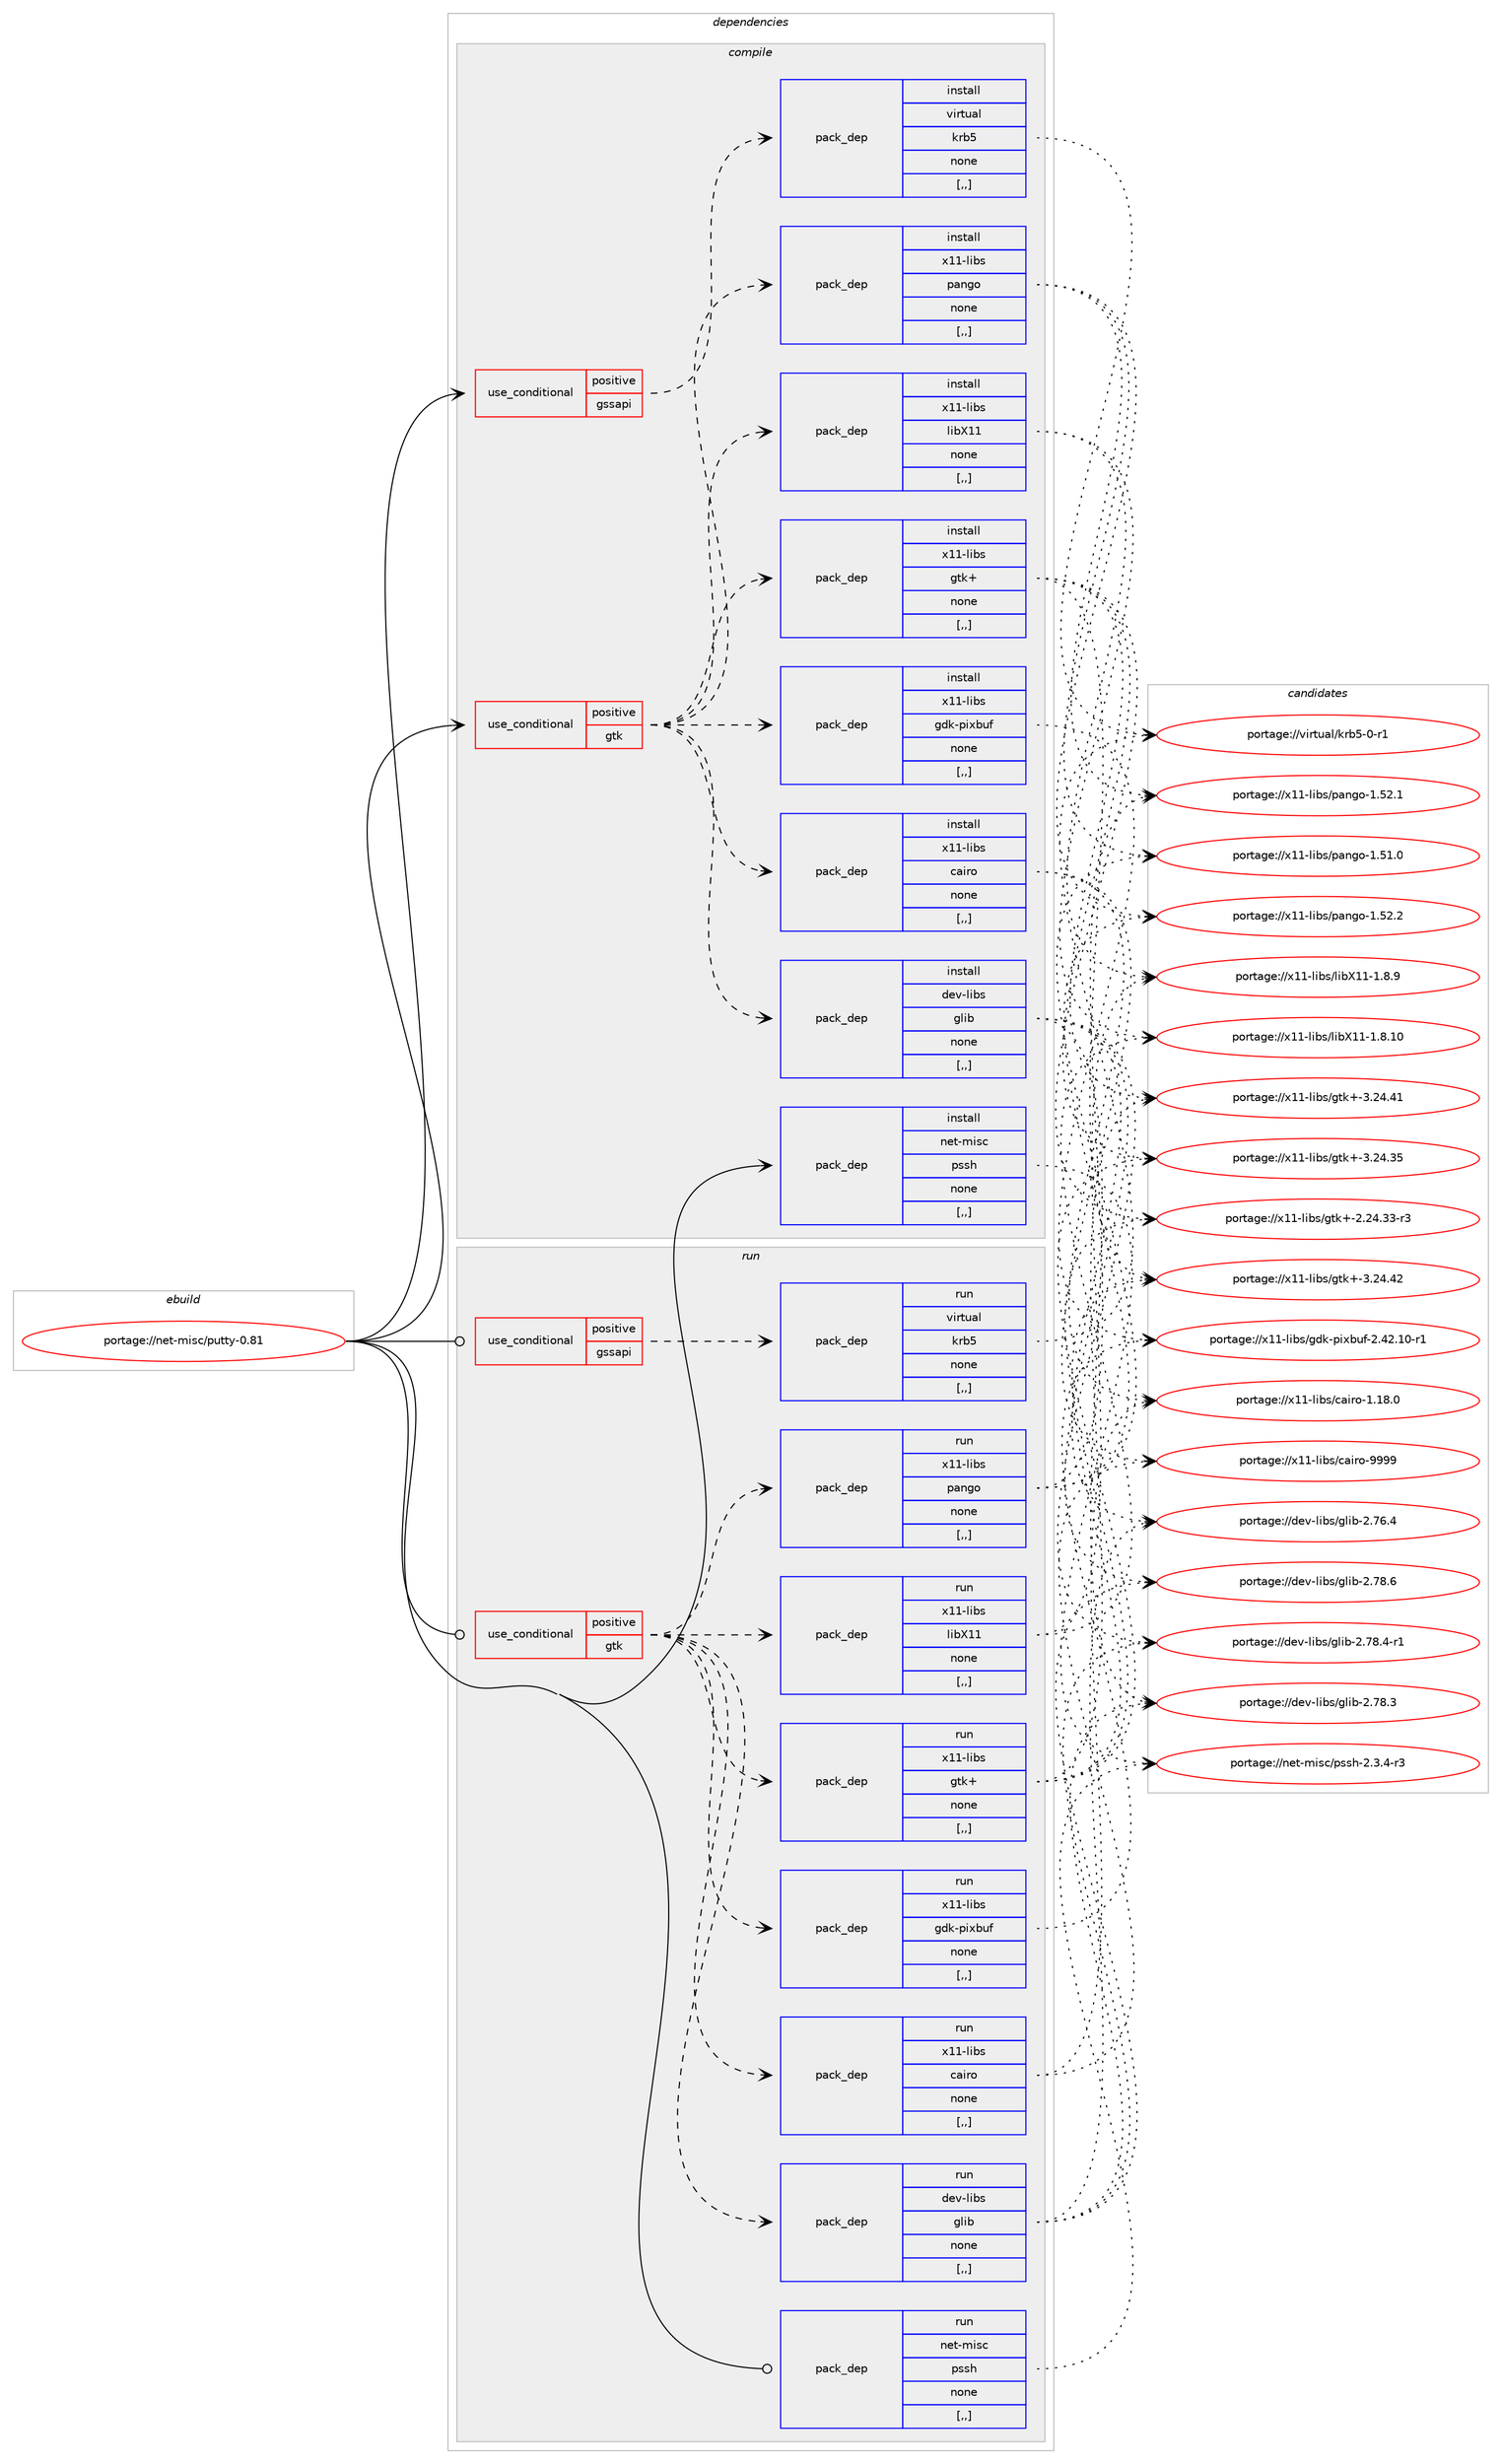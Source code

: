 digraph prolog {

# *************
# Graph options
# *************

newrank=true;
concentrate=true;
compound=true;
graph [rankdir=LR,fontname=Helvetica,fontsize=10,ranksep=1.5];#, ranksep=2.5, nodesep=0.2];
edge  [arrowhead=vee];
node  [fontname=Helvetica,fontsize=10];

# **********
# The ebuild
# **********

subgraph cluster_leftcol {
color=gray;
label=<<i>ebuild</i>>;
id [label="portage://net-misc/putty-0.81", color=red, width=4, href="../net-misc/putty-0.81.svg"];
}

# ****************
# The dependencies
# ****************

subgraph cluster_midcol {
color=gray;
label=<<i>dependencies</i>>;
subgraph cluster_compile {
fillcolor="#eeeeee";
style=filled;
label=<<i>compile</i>>;
subgraph cond98554 {
dependency374191 [label=<<TABLE BORDER="0" CELLBORDER="1" CELLSPACING="0" CELLPADDING="4"><TR><TD ROWSPAN="3" CELLPADDING="10">use_conditional</TD></TR><TR><TD>positive</TD></TR><TR><TD>gssapi</TD></TR></TABLE>>, shape=none, color=red];
subgraph pack272947 {
dependency374192 [label=<<TABLE BORDER="0" CELLBORDER="1" CELLSPACING="0" CELLPADDING="4" WIDTH="220"><TR><TD ROWSPAN="6" CELLPADDING="30">pack_dep</TD></TR><TR><TD WIDTH="110">install</TD></TR><TR><TD>virtual</TD></TR><TR><TD>krb5</TD></TR><TR><TD>none</TD></TR><TR><TD>[,,]</TD></TR></TABLE>>, shape=none, color=blue];
}
dependency374191:e -> dependency374192:w [weight=20,style="dashed",arrowhead="vee"];
}
id:e -> dependency374191:w [weight=20,style="solid",arrowhead="vee"];
subgraph cond98555 {
dependency374193 [label=<<TABLE BORDER="0" CELLBORDER="1" CELLSPACING="0" CELLPADDING="4"><TR><TD ROWSPAN="3" CELLPADDING="10">use_conditional</TD></TR><TR><TD>positive</TD></TR><TR><TD>gtk</TD></TR></TABLE>>, shape=none, color=red];
subgraph pack272948 {
dependency374194 [label=<<TABLE BORDER="0" CELLBORDER="1" CELLSPACING="0" CELLPADDING="4" WIDTH="220"><TR><TD ROWSPAN="6" CELLPADDING="30">pack_dep</TD></TR><TR><TD WIDTH="110">install</TD></TR><TR><TD>dev-libs</TD></TR><TR><TD>glib</TD></TR><TR><TD>none</TD></TR><TR><TD>[,,]</TD></TR></TABLE>>, shape=none, color=blue];
}
dependency374193:e -> dependency374194:w [weight=20,style="dashed",arrowhead="vee"];
subgraph pack272949 {
dependency374195 [label=<<TABLE BORDER="0" CELLBORDER="1" CELLSPACING="0" CELLPADDING="4" WIDTH="220"><TR><TD ROWSPAN="6" CELLPADDING="30">pack_dep</TD></TR><TR><TD WIDTH="110">install</TD></TR><TR><TD>x11-libs</TD></TR><TR><TD>cairo</TD></TR><TR><TD>none</TD></TR><TR><TD>[,,]</TD></TR></TABLE>>, shape=none, color=blue];
}
dependency374193:e -> dependency374195:w [weight=20,style="dashed",arrowhead="vee"];
subgraph pack272950 {
dependency374196 [label=<<TABLE BORDER="0" CELLBORDER="1" CELLSPACING="0" CELLPADDING="4" WIDTH="220"><TR><TD ROWSPAN="6" CELLPADDING="30">pack_dep</TD></TR><TR><TD WIDTH="110">install</TD></TR><TR><TD>x11-libs</TD></TR><TR><TD>gdk-pixbuf</TD></TR><TR><TD>none</TD></TR><TR><TD>[,,]</TD></TR></TABLE>>, shape=none, color=blue];
}
dependency374193:e -> dependency374196:w [weight=20,style="dashed",arrowhead="vee"];
subgraph pack272951 {
dependency374197 [label=<<TABLE BORDER="0" CELLBORDER="1" CELLSPACING="0" CELLPADDING="4" WIDTH="220"><TR><TD ROWSPAN="6" CELLPADDING="30">pack_dep</TD></TR><TR><TD WIDTH="110">install</TD></TR><TR><TD>x11-libs</TD></TR><TR><TD>gtk+</TD></TR><TR><TD>none</TD></TR><TR><TD>[,,]</TD></TR></TABLE>>, shape=none, color=blue];
}
dependency374193:e -> dependency374197:w [weight=20,style="dashed",arrowhead="vee"];
subgraph pack272952 {
dependency374198 [label=<<TABLE BORDER="0" CELLBORDER="1" CELLSPACING="0" CELLPADDING="4" WIDTH="220"><TR><TD ROWSPAN="6" CELLPADDING="30">pack_dep</TD></TR><TR><TD WIDTH="110">install</TD></TR><TR><TD>x11-libs</TD></TR><TR><TD>libX11</TD></TR><TR><TD>none</TD></TR><TR><TD>[,,]</TD></TR></TABLE>>, shape=none, color=blue];
}
dependency374193:e -> dependency374198:w [weight=20,style="dashed",arrowhead="vee"];
subgraph pack272953 {
dependency374199 [label=<<TABLE BORDER="0" CELLBORDER="1" CELLSPACING="0" CELLPADDING="4" WIDTH="220"><TR><TD ROWSPAN="6" CELLPADDING="30">pack_dep</TD></TR><TR><TD WIDTH="110">install</TD></TR><TR><TD>x11-libs</TD></TR><TR><TD>pango</TD></TR><TR><TD>none</TD></TR><TR><TD>[,,]</TD></TR></TABLE>>, shape=none, color=blue];
}
dependency374193:e -> dependency374199:w [weight=20,style="dashed",arrowhead="vee"];
}
id:e -> dependency374193:w [weight=20,style="solid",arrowhead="vee"];
subgraph pack272954 {
dependency374200 [label=<<TABLE BORDER="0" CELLBORDER="1" CELLSPACING="0" CELLPADDING="4" WIDTH="220"><TR><TD ROWSPAN="6" CELLPADDING="30">pack_dep</TD></TR><TR><TD WIDTH="110">install</TD></TR><TR><TD>net-misc</TD></TR><TR><TD>pssh</TD></TR><TR><TD>none</TD></TR><TR><TD>[,,]</TD></TR></TABLE>>, shape=none, color=blue];
}
id:e -> dependency374200:w [weight=20,style="solid",arrowhead="vee"];
}
subgraph cluster_compileandrun {
fillcolor="#eeeeee";
style=filled;
label=<<i>compile and run</i>>;
}
subgraph cluster_run {
fillcolor="#eeeeee";
style=filled;
label=<<i>run</i>>;
subgraph cond98556 {
dependency374201 [label=<<TABLE BORDER="0" CELLBORDER="1" CELLSPACING="0" CELLPADDING="4"><TR><TD ROWSPAN="3" CELLPADDING="10">use_conditional</TD></TR><TR><TD>positive</TD></TR><TR><TD>gssapi</TD></TR></TABLE>>, shape=none, color=red];
subgraph pack272955 {
dependency374202 [label=<<TABLE BORDER="0" CELLBORDER="1" CELLSPACING="0" CELLPADDING="4" WIDTH="220"><TR><TD ROWSPAN="6" CELLPADDING="30">pack_dep</TD></TR><TR><TD WIDTH="110">run</TD></TR><TR><TD>virtual</TD></TR><TR><TD>krb5</TD></TR><TR><TD>none</TD></TR><TR><TD>[,,]</TD></TR></TABLE>>, shape=none, color=blue];
}
dependency374201:e -> dependency374202:w [weight=20,style="dashed",arrowhead="vee"];
}
id:e -> dependency374201:w [weight=20,style="solid",arrowhead="odot"];
subgraph cond98557 {
dependency374203 [label=<<TABLE BORDER="0" CELLBORDER="1" CELLSPACING="0" CELLPADDING="4"><TR><TD ROWSPAN="3" CELLPADDING="10">use_conditional</TD></TR><TR><TD>positive</TD></TR><TR><TD>gtk</TD></TR></TABLE>>, shape=none, color=red];
subgraph pack272956 {
dependency374204 [label=<<TABLE BORDER="0" CELLBORDER="1" CELLSPACING="0" CELLPADDING="4" WIDTH="220"><TR><TD ROWSPAN="6" CELLPADDING="30">pack_dep</TD></TR><TR><TD WIDTH="110">run</TD></TR><TR><TD>dev-libs</TD></TR><TR><TD>glib</TD></TR><TR><TD>none</TD></TR><TR><TD>[,,]</TD></TR></TABLE>>, shape=none, color=blue];
}
dependency374203:e -> dependency374204:w [weight=20,style="dashed",arrowhead="vee"];
subgraph pack272957 {
dependency374205 [label=<<TABLE BORDER="0" CELLBORDER="1" CELLSPACING="0" CELLPADDING="4" WIDTH="220"><TR><TD ROWSPAN="6" CELLPADDING="30">pack_dep</TD></TR><TR><TD WIDTH="110">run</TD></TR><TR><TD>x11-libs</TD></TR><TR><TD>cairo</TD></TR><TR><TD>none</TD></TR><TR><TD>[,,]</TD></TR></TABLE>>, shape=none, color=blue];
}
dependency374203:e -> dependency374205:w [weight=20,style="dashed",arrowhead="vee"];
subgraph pack272958 {
dependency374206 [label=<<TABLE BORDER="0" CELLBORDER="1" CELLSPACING="0" CELLPADDING="4" WIDTH="220"><TR><TD ROWSPAN="6" CELLPADDING="30">pack_dep</TD></TR><TR><TD WIDTH="110">run</TD></TR><TR><TD>x11-libs</TD></TR><TR><TD>gdk-pixbuf</TD></TR><TR><TD>none</TD></TR><TR><TD>[,,]</TD></TR></TABLE>>, shape=none, color=blue];
}
dependency374203:e -> dependency374206:w [weight=20,style="dashed",arrowhead="vee"];
subgraph pack272959 {
dependency374207 [label=<<TABLE BORDER="0" CELLBORDER="1" CELLSPACING="0" CELLPADDING="4" WIDTH="220"><TR><TD ROWSPAN="6" CELLPADDING="30">pack_dep</TD></TR><TR><TD WIDTH="110">run</TD></TR><TR><TD>x11-libs</TD></TR><TR><TD>gtk+</TD></TR><TR><TD>none</TD></TR><TR><TD>[,,]</TD></TR></TABLE>>, shape=none, color=blue];
}
dependency374203:e -> dependency374207:w [weight=20,style="dashed",arrowhead="vee"];
subgraph pack272960 {
dependency374208 [label=<<TABLE BORDER="0" CELLBORDER="1" CELLSPACING="0" CELLPADDING="4" WIDTH="220"><TR><TD ROWSPAN="6" CELLPADDING="30">pack_dep</TD></TR><TR><TD WIDTH="110">run</TD></TR><TR><TD>x11-libs</TD></TR><TR><TD>libX11</TD></TR><TR><TD>none</TD></TR><TR><TD>[,,]</TD></TR></TABLE>>, shape=none, color=blue];
}
dependency374203:e -> dependency374208:w [weight=20,style="dashed",arrowhead="vee"];
subgraph pack272961 {
dependency374209 [label=<<TABLE BORDER="0" CELLBORDER="1" CELLSPACING="0" CELLPADDING="4" WIDTH="220"><TR><TD ROWSPAN="6" CELLPADDING="30">pack_dep</TD></TR><TR><TD WIDTH="110">run</TD></TR><TR><TD>x11-libs</TD></TR><TR><TD>pango</TD></TR><TR><TD>none</TD></TR><TR><TD>[,,]</TD></TR></TABLE>>, shape=none, color=blue];
}
dependency374203:e -> dependency374209:w [weight=20,style="dashed",arrowhead="vee"];
}
id:e -> dependency374203:w [weight=20,style="solid",arrowhead="odot"];
subgraph pack272962 {
dependency374210 [label=<<TABLE BORDER="0" CELLBORDER="1" CELLSPACING="0" CELLPADDING="4" WIDTH="220"><TR><TD ROWSPAN="6" CELLPADDING="30">pack_dep</TD></TR><TR><TD WIDTH="110">run</TD></TR><TR><TD>net-misc</TD></TR><TR><TD>pssh</TD></TR><TR><TD>none</TD></TR><TR><TD>[,,]</TD></TR></TABLE>>, shape=none, color=blue];
}
id:e -> dependency374210:w [weight=20,style="solid",arrowhead="odot"];
}
}

# **************
# The candidates
# **************

subgraph cluster_choices {
rank=same;
color=gray;
label=<<i>candidates</i>>;

subgraph choice272947 {
color=black;
nodesep=1;
choice1181051141161179710847107114985345484511449 [label="portage://virtual/krb5-0-r1", color=red, width=4,href="../virtual/krb5-0-r1.svg"];
dependency374192:e -> choice1181051141161179710847107114985345484511449:w [style=dotted,weight="100"];
}
subgraph choice272948 {
color=black;
nodesep=1;
choice1001011184510810598115471031081059845504655564654 [label="portage://dev-libs/glib-2.78.6", color=red, width=4,href="../dev-libs/glib-2.78.6.svg"];
choice10010111845108105981154710310810598455046555646524511449 [label="portage://dev-libs/glib-2.78.4-r1", color=red, width=4,href="../dev-libs/glib-2.78.4-r1.svg"];
choice1001011184510810598115471031081059845504655564651 [label="portage://dev-libs/glib-2.78.3", color=red, width=4,href="../dev-libs/glib-2.78.3.svg"];
choice1001011184510810598115471031081059845504655544652 [label="portage://dev-libs/glib-2.76.4", color=red, width=4,href="../dev-libs/glib-2.76.4.svg"];
dependency374194:e -> choice1001011184510810598115471031081059845504655564654:w [style=dotted,weight="100"];
dependency374194:e -> choice10010111845108105981154710310810598455046555646524511449:w [style=dotted,weight="100"];
dependency374194:e -> choice1001011184510810598115471031081059845504655564651:w [style=dotted,weight="100"];
dependency374194:e -> choice1001011184510810598115471031081059845504655544652:w [style=dotted,weight="100"];
}
subgraph choice272949 {
color=black;
nodesep=1;
choice120494945108105981154799971051141114557575757 [label="portage://x11-libs/cairo-9999", color=red, width=4,href="../x11-libs/cairo-9999.svg"];
choice1204949451081059811547999710511411145494649564648 [label="portage://x11-libs/cairo-1.18.0", color=red, width=4,href="../x11-libs/cairo-1.18.0.svg"];
dependency374195:e -> choice120494945108105981154799971051141114557575757:w [style=dotted,weight="100"];
dependency374195:e -> choice1204949451081059811547999710511411145494649564648:w [style=dotted,weight="100"];
}
subgraph choice272950 {
color=black;
nodesep=1;
choice1204949451081059811547103100107451121051209811710245504652504649484511449 [label="portage://x11-libs/gdk-pixbuf-2.42.10-r1", color=red, width=4,href="../x11-libs/gdk-pixbuf-2.42.10-r1.svg"];
dependency374196:e -> choice1204949451081059811547103100107451121051209811710245504652504649484511449:w [style=dotted,weight="100"];
}
subgraph choice272951 {
color=black;
nodesep=1;
choice1204949451081059811547103116107434551465052465250 [label="portage://x11-libs/gtk+-3.24.42", color=red, width=4,href="../x11-libs/gtk+-3.24.42.svg"];
choice1204949451081059811547103116107434551465052465249 [label="portage://x11-libs/gtk+-3.24.41", color=red, width=4,href="../x11-libs/gtk+-3.24.41.svg"];
choice1204949451081059811547103116107434551465052465153 [label="portage://x11-libs/gtk+-3.24.35", color=red, width=4,href="../x11-libs/gtk+-3.24.35.svg"];
choice12049494510810598115471031161074345504650524651514511451 [label="portage://x11-libs/gtk+-2.24.33-r3", color=red, width=4,href="../x11-libs/gtk+-2.24.33-r3.svg"];
dependency374197:e -> choice1204949451081059811547103116107434551465052465250:w [style=dotted,weight="100"];
dependency374197:e -> choice1204949451081059811547103116107434551465052465249:w [style=dotted,weight="100"];
dependency374197:e -> choice1204949451081059811547103116107434551465052465153:w [style=dotted,weight="100"];
dependency374197:e -> choice12049494510810598115471031161074345504650524651514511451:w [style=dotted,weight="100"];
}
subgraph choice272952 {
color=black;
nodesep=1;
choice12049494510810598115471081059888494945494656464948 [label="portage://x11-libs/libX11-1.8.10", color=red, width=4,href="../x11-libs/libX11-1.8.10.svg"];
choice120494945108105981154710810598884949454946564657 [label="portage://x11-libs/libX11-1.8.9", color=red, width=4,href="../x11-libs/libX11-1.8.9.svg"];
dependency374198:e -> choice12049494510810598115471081059888494945494656464948:w [style=dotted,weight="100"];
dependency374198:e -> choice120494945108105981154710810598884949454946564657:w [style=dotted,weight="100"];
}
subgraph choice272953 {
color=black;
nodesep=1;
choice12049494510810598115471129711010311145494653504650 [label="portage://x11-libs/pango-1.52.2", color=red, width=4,href="../x11-libs/pango-1.52.2.svg"];
choice12049494510810598115471129711010311145494653504649 [label="portage://x11-libs/pango-1.52.1", color=red, width=4,href="../x11-libs/pango-1.52.1.svg"];
choice12049494510810598115471129711010311145494653494648 [label="portage://x11-libs/pango-1.51.0", color=red, width=4,href="../x11-libs/pango-1.51.0.svg"];
dependency374199:e -> choice12049494510810598115471129711010311145494653504650:w [style=dotted,weight="100"];
dependency374199:e -> choice12049494510810598115471129711010311145494653504649:w [style=dotted,weight="100"];
dependency374199:e -> choice12049494510810598115471129711010311145494653494648:w [style=dotted,weight="100"];
}
subgraph choice272954 {
color=black;
nodesep=1;
choice1101011164510910511599471121151151044550465146524511451 [label="portage://net-misc/pssh-2.3.4-r3", color=red, width=4,href="../net-misc/pssh-2.3.4-r3.svg"];
dependency374200:e -> choice1101011164510910511599471121151151044550465146524511451:w [style=dotted,weight="100"];
}
subgraph choice272955 {
color=black;
nodesep=1;
choice1181051141161179710847107114985345484511449 [label="portage://virtual/krb5-0-r1", color=red, width=4,href="../virtual/krb5-0-r1.svg"];
dependency374202:e -> choice1181051141161179710847107114985345484511449:w [style=dotted,weight="100"];
}
subgraph choice272956 {
color=black;
nodesep=1;
choice1001011184510810598115471031081059845504655564654 [label="portage://dev-libs/glib-2.78.6", color=red, width=4,href="../dev-libs/glib-2.78.6.svg"];
choice10010111845108105981154710310810598455046555646524511449 [label="portage://dev-libs/glib-2.78.4-r1", color=red, width=4,href="../dev-libs/glib-2.78.4-r1.svg"];
choice1001011184510810598115471031081059845504655564651 [label="portage://dev-libs/glib-2.78.3", color=red, width=4,href="../dev-libs/glib-2.78.3.svg"];
choice1001011184510810598115471031081059845504655544652 [label="portage://dev-libs/glib-2.76.4", color=red, width=4,href="../dev-libs/glib-2.76.4.svg"];
dependency374204:e -> choice1001011184510810598115471031081059845504655564654:w [style=dotted,weight="100"];
dependency374204:e -> choice10010111845108105981154710310810598455046555646524511449:w [style=dotted,weight="100"];
dependency374204:e -> choice1001011184510810598115471031081059845504655564651:w [style=dotted,weight="100"];
dependency374204:e -> choice1001011184510810598115471031081059845504655544652:w [style=dotted,weight="100"];
}
subgraph choice272957 {
color=black;
nodesep=1;
choice120494945108105981154799971051141114557575757 [label="portage://x11-libs/cairo-9999", color=red, width=4,href="../x11-libs/cairo-9999.svg"];
choice1204949451081059811547999710511411145494649564648 [label="portage://x11-libs/cairo-1.18.0", color=red, width=4,href="../x11-libs/cairo-1.18.0.svg"];
dependency374205:e -> choice120494945108105981154799971051141114557575757:w [style=dotted,weight="100"];
dependency374205:e -> choice1204949451081059811547999710511411145494649564648:w [style=dotted,weight="100"];
}
subgraph choice272958 {
color=black;
nodesep=1;
choice1204949451081059811547103100107451121051209811710245504652504649484511449 [label="portage://x11-libs/gdk-pixbuf-2.42.10-r1", color=red, width=4,href="../x11-libs/gdk-pixbuf-2.42.10-r1.svg"];
dependency374206:e -> choice1204949451081059811547103100107451121051209811710245504652504649484511449:w [style=dotted,weight="100"];
}
subgraph choice272959 {
color=black;
nodesep=1;
choice1204949451081059811547103116107434551465052465250 [label="portage://x11-libs/gtk+-3.24.42", color=red, width=4,href="../x11-libs/gtk+-3.24.42.svg"];
choice1204949451081059811547103116107434551465052465249 [label="portage://x11-libs/gtk+-3.24.41", color=red, width=4,href="../x11-libs/gtk+-3.24.41.svg"];
choice1204949451081059811547103116107434551465052465153 [label="portage://x11-libs/gtk+-3.24.35", color=red, width=4,href="../x11-libs/gtk+-3.24.35.svg"];
choice12049494510810598115471031161074345504650524651514511451 [label="portage://x11-libs/gtk+-2.24.33-r3", color=red, width=4,href="../x11-libs/gtk+-2.24.33-r3.svg"];
dependency374207:e -> choice1204949451081059811547103116107434551465052465250:w [style=dotted,weight="100"];
dependency374207:e -> choice1204949451081059811547103116107434551465052465249:w [style=dotted,weight="100"];
dependency374207:e -> choice1204949451081059811547103116107434551465052465153:w [style=dotted,weight="100"];
dependency374207:e -> choice12049494510810598115471031161074345504650524651514511451:w [style=dotted,weight="100"];
}
subgraph choice272960 {
color=black;
nodesep=1;
choice12049494510810598115471081059888494945494656464948 [label="portage://x11-libs/libX11-1.8.10", color=red, width=4,href="../x11-libs/libX11-1.8.10.svg"];
choice120494945108105981154710810598884949454946564657 [label="portage://x11-libs/libX11-1.8.9", color=red, width=4,href="../x11-libs/libX11-1.8.9.svg"];
dependency374208:e -> choice12049494510810598115471081059888494945494656464948:w [style=dotted,weight="100"];
dependency374208:e -> choice120494945108105981154710810598884949454946564657:w [style=dotted,weight="100"];
}
subgraph choice272961 {
color=black;
nodesep=1;
choice12049494510810598115471129711010311145494653504650 [label="portage://x11-libs/pango-1.52.2", color=red, width=4,href="../x11-libs/pango-1.52.2.svg"];
choice12049494510810598115471129711010311145494653504649 [label="portage://x11-libs/pango-1.52.1", color=red, width=4,href="../x11-libs/pango-1.52.1.svg"];
choice12049494510810598115471129711010311145494653494648 [label="portage://x11-libs/pango-1.51.0", color=red, width=4,href="../x11-libs/pango-1.51.0.svg"];
dependency374209:e -> choice12049494510810598115471129711010311145494653504650:w [style=dotted,weight="100"];
dependency374209:e -> choice12049494510810598115471129711010311145494653504649:w [style=dotted,weight="100"];
dependency374209:e -> choice12049494510810598115471129711010311145494653494648:w [style=dotted,weight="100"];
}
subgraph choice272962 {
color=black;
nodesep=1;
choice1101011164510910511599471121151151044550465146524511451 [label="portage://net-misc/pssh-2.3.4-r3", color=red, width=4,href="../net-misc/pssh-2.3.4-r3.svg"];
dependency374210:e -> choice1101011164510910511599471121151151044550465146524511451:w [style=dotted,weight="100"];
}
}

}

